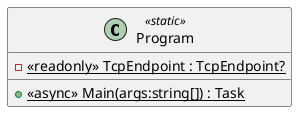 @startuml
class Program <<static>> {
    - {static} <<readonly>> TcpEndpoint : TcpEndpoint?
    + {static} <<async>> Main(args:string[]) : Task
}
@enduml
